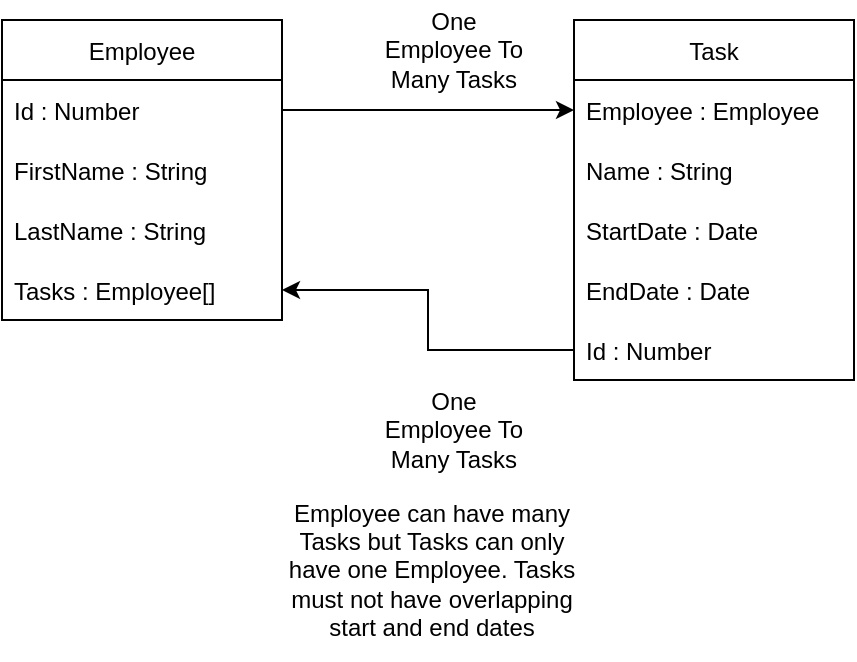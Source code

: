 <mxfile version="20.3.0" type="device"><diagram id="PSKh59bzwxHZcFLThO9V" name="Page-1"><mxGraphModel dx="980" dy="597" grid="1" gridSize="10" guides="1" tooltips="1" connect="1" arrows="1" fold="1" page="1" pageScale="1" pageWidth="827" pageHeight="1169" math="0" shadow="0"><root><mxCell id="0"/><mxCell id="1" parent="0"/><mxCell id="TsqdVKuD4KOqHDlj2gmZ-1" value="Employee" style="swimlane;fontStyle=0;childLayout=stackLayout;horizontal=1;startSize=30;horizontalStack=0;resizeParent=1;resizeParentMax=0;resizeLast=0;collapsible=1;marginBottom=0;" parent="1" vertex="1"><mxGeometry x="274" y="470" width="140" height="150" as="geometry"/></mxCell><mxCell id="TsqdVKuD4KOqHDlj2gmZ-2" value="Id : Number" style="text;strokeColor=none;fillColor=none;align=left;verticalAlign=middle;spacingLeft=4;spacingRight=4;overflow=hidden;points=[[0,0.5],[1,0.5]];portConstraint=eastwest;rotatable=0;" parent="TsqdVKuD4KOqHDlj2gmZ-1" vertex="1"><mxGeometry y="30" width="140" height="30" as="geometry"/></mxCell><mxCell id="TsqdVKuD4KOqHDlj2gmZ-3" value="FirstName : String" style="text;strokeColor=none;fillColor=none;align=left;verticalAlign=middle;spacingLeft=4;spacingRight=4;overflow=hidden;points=[[0,0.5],[1,0.5]];portConstraint=eastwest;rotatable=0;" parent="TsqdVKuD4KOqHDlj2gmZ-1" vertex="1"><mxGeometry y="60" width="140" height="30" as="geometry"/></mxCell><mxCell id="TsqdVKuD4KOqHDlj2gmZ-4" value="LastName : String" style="text;strokeColor=none;fillColor=none;align=left;verticalAlign=middle;spacingLeft=4;spacingRight=4;overflow=hidden;points=[[0,0.5],[1,0.5]];portConstraint=eastwest;rotatable=0;" parent="TsqdVKuD4KOqHDlj2gmZ-1" vertex="1"><mxGeometry y="90" width="140" height="30" as="geometry"/></mxCell><mxCell id="TsqdVKuD4KOqHDlj2gmZ-11" value="Tasks : Employee[]" style="text;strokeColor=none;fillColor=none;align=left;verticalAlign=middle;spacingLeft=4;spacingRight=4;overflow=hidden;points=[[0,0.5],[1,0.5]];portConstraint=eastwest;rotatable=0;" parent="TsqdVKuD4KOqHDlj2gmZ-1" vertex="1"><mxGeometry y="120" width="140" height="30" as="geometry"/></mxCell><mxCell id="TsqdVKuD4KOqHDlj2gmZ-5" value="Task" style="swimlane;fontStyle=0;childLayout=stackLayout;horizontal=1;startSize=30;horizontalStack=0;resizeParent=1;resizeParentMax=0;resizeLast=0;collapsible=1;marginBottom=0;" parent="1" vertex="1"><mxGeometry x="560" y="470" width="140" height="180" as="geometry"/></mxCell><mxCell id="TsqdVKuD4KOqHDlj2gmZ-6" value="Employee : Employee" style="text;strokeColor=none;fillColor=none;align=left;verticalAlign=middle;spacingLeft=4;spacingRight=4;overflow=hidden;points=[[0,0.5],[1,0.5]];portConstraint=eastwest;rotatable=0;" parent="TsqdVKuD4KOqHDlj2gmZ-5" vertex="1"><mxGeometry y="30" width="140" height="30" as="geometry"/></mxCell><mxCell id="TsqdVKuD4KOqHDlj2gmZ-7" value="Name : String" style="text;strokeColor=none;fillColor=none;align=left;verticalAlign=middle;spacingLeft=4;spacingRight=4;overflow=hidden;points=[[0,0.5],[1,0.5]];portConstraint=eastwest;rotatable=0;" parent="TsqdVKuD4KOqHDlj2gmZ-5" vertex="1"><mxGeometry y="60" width="140" height="30" as="geometry"/></mxCell><mxCell id="TsqdVKuD4KOqHDlj2gmZ-8" value="StartDate : Date" style="text;strokeColor=none;fillColor=none;align=left;verticalAlign=middle;spacingLeft=4;spacingRight=4;overflow=hidden;points=[[0,0.5],[1,0.5]];portConstraint=eastwest;rotatable=0;" parent="TsqdVKuD4KOqHDlj2gmZ-5" vertex="1"><mxGeometry y="90" width="140" height="30" as="geometry"/></mxCell><mxCell id="TsqdVKuD4KOqHDlj2gmZ-15" value="EndDate : Date" style="text;strokeColor=none;fillColor=none;align=left;verticalAlign=middle;spacingLeft=4;spacingRight=4;overflow=hidden;points=[[0,0.5],[1,0.5]];portConstraint=eastwest;rotatable=0;" parent="TsqdVKuD4KOqHDlj2gmZ-5" vertex="1"><mxGeometry y="120" width="140" height="30" as="geometry"/></mxCell><mxCell id="HmZyMpJ_iW6XX03J_siT-6" value="Id : Number" style="text;strokeColor=none;fillColor=none;align=left;verticalAlign=middle;spacingLeft=4;spacingRight=4;overflow=hidden;points=[[0,0.5],[1,0.5]];portConstraint=eastwest;rotatable=0;" vertex="1" parent="TsqdVKuD4KOqHDlj2gmZ-5"><mxGeometry y="150" width="140" height="30" as="geometry"/></mxCell><mxCell id="TsqdVKuD4KOqHDlj2gmZ-18" value="Employee can have many Tasks but Tasks can only have one Employee. Tasks must not have overlapping start and end dates" style="text;html=1;strokeColor=none;fillColor=none;align=center;verticalAlign=middle;whiteSpace=wrap;rounded=0;" parent="1" vertex="1"><mxGeometry x="414" y="700" width="150" height="90" as="geometry"/></mxCell><mxCell id="HmZyMpJ_iW6XX03J_siT-8" style="edgeStyle=orthogonalEdgeStyle;rounded=0;orthogonalLoop=1;jettySize=auto;html=1;exitX=0;exitY=0.5;exitDx=0;exitDy=0;entryX=1;entryY=0.5;entryDx=0;entryDy=0;" edge="1" parent="1" source="HmZyMpJ_iW6XX03J_siT-6" target="TsqdVKuD4KOqHDlj2gmZ-11"><mxGeometry relative="1" as="geometry"/></mxCell><mxCell id="HmZyMpJ_iW6XX03J_siT-9" style="edgeStyle=orthogonalEdgeStyle;rounded=0;orthogonalLoop=1;jettySize=auto;html=1;exitX=1;exitY=0.5;exitDx=0;exitDy=0;entryX=0;entryY=0.5;entryDx=0;entryDy=0;" edge="1" parent="1" source="TsqdVKuD4KOqHDlj2gmZ-2" target="TsqdVKuD4KOqHDlj2gmZ-6"><mxGeometry relative="1" as="geometry"/></mxCell><mxCell id="HmZyMpJ_iW6XX03J_siT-15" value="One Employee To Many Tasks" style="text;html=1;strokeColor=none;fillColor=none;align=center;verticalAlign=middle;whiteSpace=wrap;rounded=0;" vertex="1" parent="1"><mxGeometry x="460" y="650" width="80" height="50" as="geometry"/></mxCell><mxCell id="HmZyMpJ_iW6XX03J_siT-16" value="One Employee To Many Tasks" style="text;html=1;strokeColor=none;fillColor=none;align=center;verticalAlign=middle;whiteSpace=wrap;rounded=0;" vertex="1" parent="1"><mxGeometry x="460" y="460" width="80" height="50" as="geometry"/></mxCell></root></mxGraphModel></diagram></mxfile>